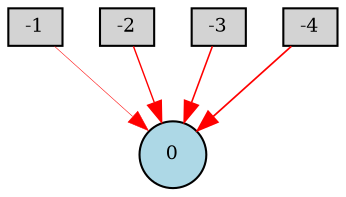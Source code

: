 digraph {
	node [fontsize=9 height=0.2 shape=circle width=0.2]
	-1 [fillcolor=lightgray shape=box style=filled]
	-2 [fillcolor=lightgray shape=box style=filled]
	-3 [fillcolor=lightgray shape=box style=filled]
	-4 [fillcolor=lightgray shape=box style=filled]
	0 [fillcolor=lightblue style=filled]
	-4 -> 0 [color=red penwidth=0.823428345357036 style=solid]
	-2 -> 0 [color=red penwidth=0.6666427217123696 style=solid]
	-3 -> 0 [color=red penwidth=0.7576566515555578 style=solid]
	-1 -> 0 [color=red penwidth=0.25633657847268265 style=solid]
}
